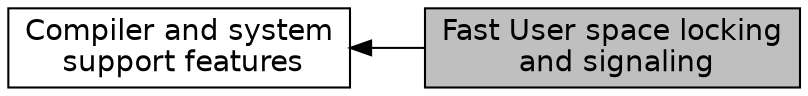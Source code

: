 digraph "Fast User space locking and signaling"
{
  edge [fontname="Helvetica",fontsize="14",labelfontname="Helvetica",labelfontsize="14"];
  node [fontname="Helvetica",fontsize="14",shape=box];
  rankdir=LR;
  Node1 [label="Fast User space locking\l and signaling",height=0.2,width=0.4,color="black", fillcolor="grey75", style="filled", fontcolor="black",tooltip="A simple to use integer valued conditional for user code."];
  Node2 [label="Compiler and system\l support features",height=0.2,width=0.4,color="black", fillcolor="white", style="filled",URL="$group__library__support.html",tooltip=" "];
  Node2->Node1 [shape=plaintext, dir="back", style="solid"];
}
